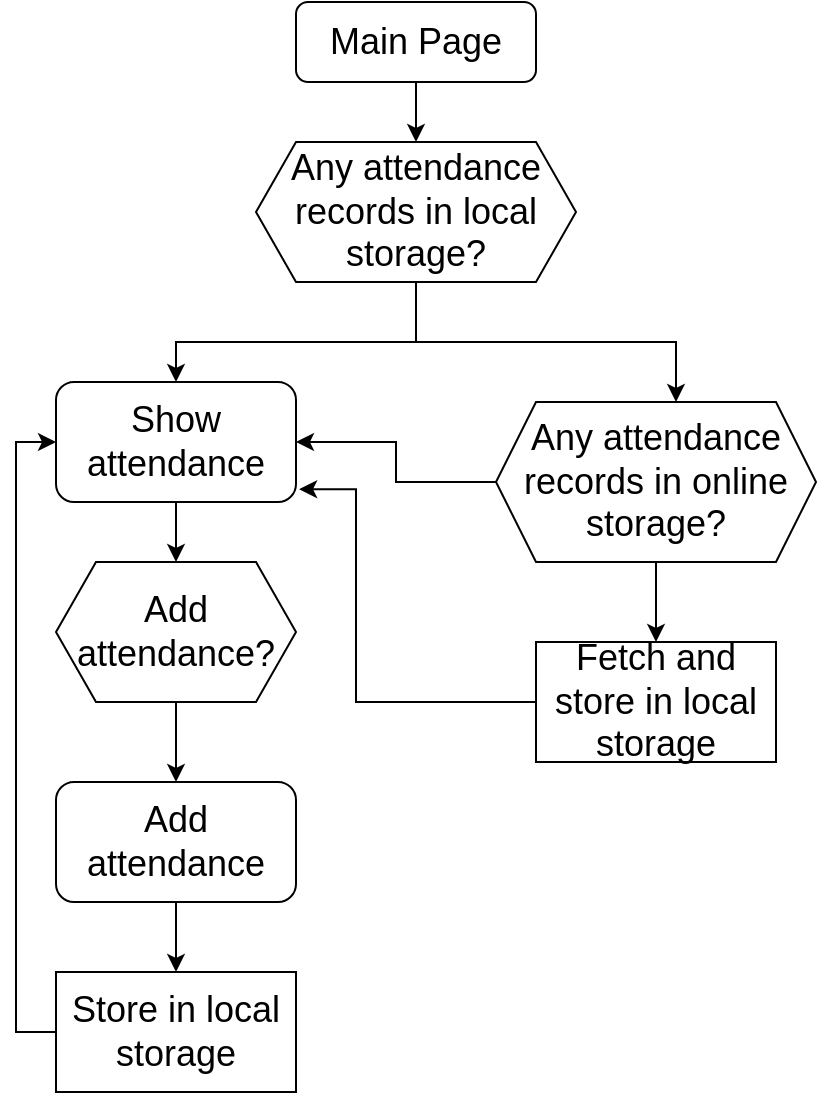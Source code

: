 <mxfile version="17.4.0" type="device"><diagram id="HFIXoMhu2F4q-nIJd4gI" name="Page-1"><mxGraphModel dx="1328" dy="618" grid="1" gridSize="10" guides="1" tooltips="1" connect="1" arrows="1" fold="1" page="1" pageScale="1" pageWidth="827" pageHeight="1169" math="0" shadow="0"><root><mxCell id="0"/><mxCell id="1" parent="0"/><mxCell id="SsyjUiSZhbqvUtRoc5r2-3" value="" style="edgeStyle=orthogonalEdgeStyle;rounded=0;orthogonalLoop=1;jettySize=auto;html=1;fontSize=18;" edge="1" parent="1" source="SsyjUiSZhbqvUtRoc5r2-1" target="SsyjUiSZhbqvUtRoc5r2-2"><mxGeometry relative="1" as="geometry"/></mxCell><mxCell id="SsyjUiSZhbqvUtRoc5r2-1" value="&lt;font style=&quot;font-size: 18px&quot;&gt;Main Page&lt;/font&gt;" style="rounded=1;whiteSpace=wrap;html=1;" vertex="1" parent="1"><mxGeometry x="360" y="80" width="120" height="40" as="geometry"/></mxCell><mxCell id="SsyjUiSZhbqvUtRoc5r2-10" style="edgeStyle=orthogonalEdgeStyle;rounded=0;orthogonalLoop=1;jettySize=auto;html=1;fontSize=18;" edge="1" parent="1" source="SsyjUiSZhbqvUtRoc5r2-2" target="SsyjUiSZhbqvUtRoc5r2-5"><mxGeometry relative="1" as="geometry"><Array as="points"><mxPoint x="420" y="250"/><mxPoint x="300" y="250"/></Array></mxGeometry></mxCell><mxCell id="SsyjUiSZhbqvUtRoc5r2-15" style="edgeStyle=orthogonalEdgeStyle;rounded=0;orthogonalLoop=1;jettySize=auto;html=1;fontSize=18;" edge="1" parent="1" source="SsyjUiSZhbqvUtRoc5r2-2" target="SsyjUiSZhbqvUtRoc5r2-14"><mxGeometry relative="1" as="geometry"><Array as="points"><mxPoint x="420" y="250"/><mxPoint x="550" y="250"/></Array></mxGeometry></mxCell><mxCell id="SsyjUiSZhbqvUtRoc5r2-2" value="Any attendance records in local storage?" style="shape=hexagon;perimeter=hexagonPerimeter2;whiteSpace=wrap;html=1;fixedSize=1;fontSize=18;" vertex="1" parent="1"><mxGeometry x="340" y="150" width="160" height="70" as="geometry"/></mxCell><mxCell id="SsyjUiSZhbqvUtRoc5r2-11" style="edgeStyle=orthogonalEdgeStyle;rounded=0;orthogonalLoop=1;jettySize=auto;html=1;exitX=0.5;exitY=1;exitDx=0;exitDy=0;fontSize=18;" edge="1" parent="1" source="SsyjUiSZhbqvUtRoc5r2-5" target="SsyjUiSZhbqvUtRoc5r2-7"><mxGeometry relative="1" as="geometry"/></mxCell><mxCell id="SsyjUiSZhbqvUtRoc5r2-5" value="Show attendance" style="rounded=1;whiteSpace=wrap;html=1;fontSize=18;" vertex="1" parent="1"><mxGeometry x="240" y="270" width="120" height="60" as="geometry"/></mxCell><mxCell id="SsyjUiSZhbqvUtRoc5r2-12" value="" style="edgeStyle=orthogonalEdgeStyle;rounded=0;orthogonalLoop=1;jettySize=auto;html=1;fontSize=18;" edge="1" parent="1" source="SsyjUiSZhbqvUtRoc5r2-7" target="SsyjUiSZhbqvUtRoc5r2-8"><mxGeometry relative="1" as="geometry"/></mxCell><mxCell id="SsyjUiSZhbqvUtRoc5r2-7" value="Add attendance?" style="shape=hexagon;perimeter=hexagonPerimeter2;whiteSpace=wrap;html=1;fixedSize=1;fontSize=18;" vertex="1" parent="1"><mxGeometry x="240" y="360" width="120" height="70" as="geometry"/></mxCell><mxCell id="SsyjUiSZhbqvUtRoc5r2-13" value="" style="edgeStyle=orthogonalEdgeStyle;rounded=0;orthogonalLoop=1;jettySize=auto;html=1;fontSize=18;" edge="1" parent="1" source="SsyjUiSZhbqvUtRoc5r2-8" target="SsyjUiSZhbqvUtRoc5r2-9"><mxGeometry relative="1" as="geometry"/></mxCell><mxCell id="SsyjUiSZhbqvUtRoc5r2-8" value="Add attendance" style="rounded=1;whiteSpace=wrap;html=1;fontSize=18;" vertex="1" parent="1"><mxGeometry x="240" y="470" width="120" height="60" as="geometry"/></mxCell><mxCell id="SsyjUiSZhbqvUtRoc5r2-21" style="edgeStyle=orthogonalEdgeStyle;rounded=0;orthogonalLoop=1;jettySize=auto;html=1;entryX=0;entryY=0.5;entryDx=0;entryDy=0;fontSize=18;" edge="1" parent="1" source="SsyjUiSZhbqvUtRoc5r2-9" target="SsyjUiSZhbqvUtRoc5r2-5"><mxGeometry relative="1" as="geometry"><Array as="points"><mxPoint x="220" y="595"/><mxPoint x="220" y="300"/></Array></mxGeometry></mxCell><mxCell id="SsyjUiSZhbqvUtRoc5r2-9" value="Store in local storage" style="rounded=0;whiteSpace=wrap;html=1;fontSize=18;" vertex="1" parent="1"><mxGeometry x="240" y="565" width="120" height="60" as="geometry"/></mxCell><mxCell id="SsyjUiSZhbqvUtRoc5r2-17" style="edgeStyle=orthogonalEdgeStyle;rounded=0;orthogonalLoop=1;jettySize=auto;html=1;entryX=1;entryY=0.5;entryDx=0;entryDy=0;fontSize=18;" edge="1" parent="1" source="SsyjUiSZhbqvUtRoc5r2-14" target="SsyjUiSZhbqvUtRoc5r2-5"><mxGeometry relative="1" as="geometry"/></mxCell><mxCell id="SsyjUiSZhbqvUtRoc5r2-19" style="edgeStyle=orthogonalEdgeStyle;rounded=0;orthogonalLoop=1;jettySize=auto;html=1;entryX=0.5;entryY=0;entryDx=0;entryDy=0;fontSize=18;" edge="1" parent="1" source="SsyjUiSZhbqvUtRoc5r2-14" target="SsyjUiSZhbqvUtRoc5r2-18"><mxGeometry relative="1" as="geometry"/></mxCell><mxCell id="SsyjUiSZhbqvUtRoc5r2-14" value="Any attendance records in online storage?" style="shape=hexagon;perimeter=hexagonPerimeter2;whiteSpace=wrap;html=1;fixedSize=1;fontSize=18;" vertex="1" parent="1"><mxGeometry x="460" y="280" width="160" height="80" as="geometry"/></mxCell><mxCell id="SsyjUiSZhbqvUtRoc5r2-20" style="edgeStyle=orthogonalEdgeStyle;rounded=0;orthogonalLoop=1;jettySize=auto;html=1;exitX=0;exitY=0.5;exitDx=0;exitDy=0;entryX=1.013;entryY=0.893;entryDx=0;entryDy=0;entryPerimeter=0;fontSize=18;" edge="1" parent="1" source="SsyjUiSZhbqvUtRoc5r2-18" target="SsyjUiSZhbqvUtRoc5r2-5"><mxGeometry relative="1" as="geometry"><Array as="points"><mxPoint x="390" y="430"/><mxPoint x="390" y="324"/></Array></mxGeometry></mxCell><mxCell id="SsyjUiSZhbqvUtRoc5r2-18" value="Fetch and store in local storage" style="rounded=0;whiteSpace=wrap;html=1;fontSize=18;" vertex="1" parent="1"><mxGeometry x="480" y="400" width="120" height="60" as="geometry"/></mxCell></root></mxGraphModel></diagram></mxfile>